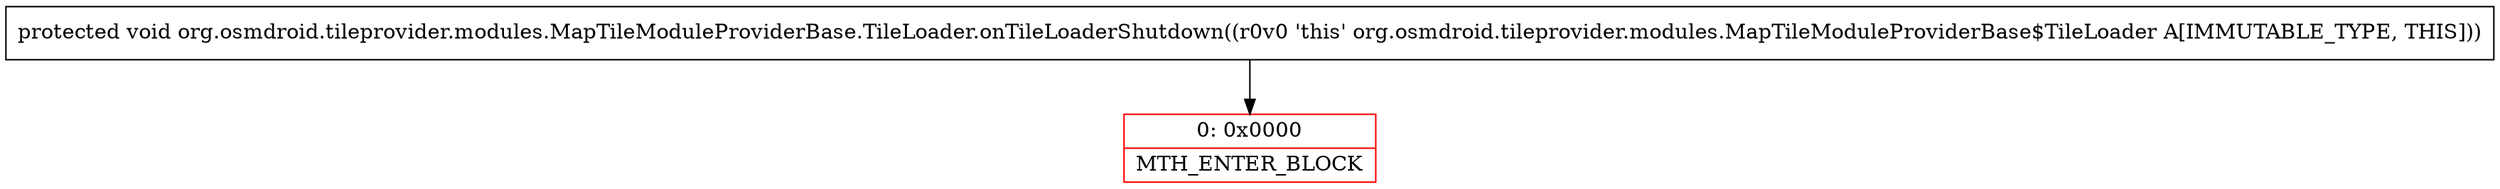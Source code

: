 digraph "CFG fororg.osmdroid.tileprovider.modules.MapTileModuleProviderBase.TileLoader.onTileLoaderShutdown()V" {
subgraph cluster_Region_8828121 {
label = "R(0)";
node [shape=record,color=blue];
}
Node_0 [shape=record,color=red,label="{0\:\ 0x0000|MTH_ENTER_BLOCK\l}"];
MethodNode[shape=record,label="{protected void org.osmdroid.tileprovider.modules.MapTileModuleProviderBase.TileLoader.onTileLoaderShutdown((r0v0 'this' org.osmdroid.tileprovider.modules.MapTileModuleProviderBase$TileLoader A[IMMUTABLE_TYPE, THIS])) }"];
MethodNode -> Node_0;
}

